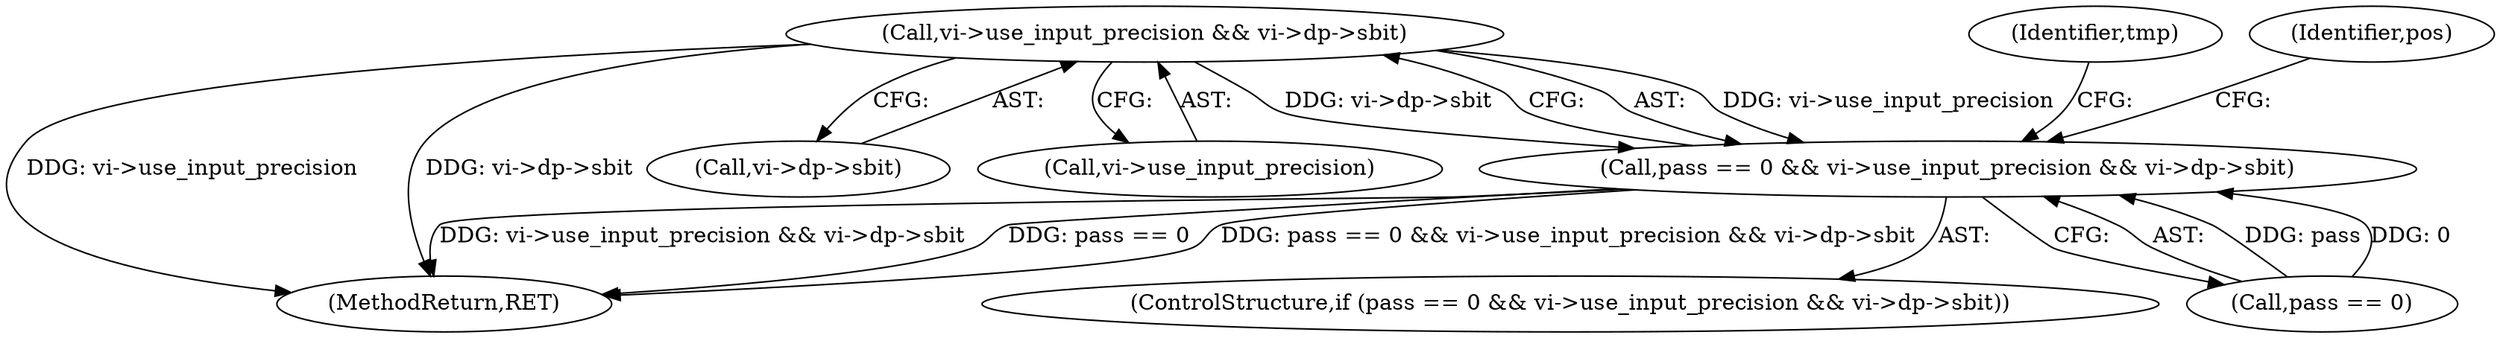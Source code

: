 digraph "0_Android_9d4853418ab2f754c2b63e091c29c5529b8b86ca_43@pointer" {
"1000687" [label="(Call,vi->use_input_precision && vi->dp->sbit)"];
"1000683" [label="(Call,pass == 0 && vi->use_input_precision && vi->dp->sbit)"];
"1001593" [label="(MethodReturn,RET)"];
"1000687" [label="(Call,vi->use_input_precision && vi->dp->sbit)"];
"1000683" [label="(Call,pass == 0 && vi->use_input_precision && vi->dp->sbit)"];
"1000682" [label="(ControlStructure,if (pass == 0 && vi->use_input_precision && vi->dp->sbit))"];
"1000699" [label="(Identifier,tmp)"];
"1000999" [label="(Identifier,pos)"];
"1000684" [label="(Call,pass == 0)"];
"1000691" [label="(Call,vi->dp->sbit)"];
"1000688" [label="(Call,vi->use_input_precision)"];
"1000687" -> "1000683"  [label="AST: "];
"1000687" -> "1000688"  [label="CFG: "];
"1000687" -> "1000691"  [label="CFG: "];
"1000688" -> "1000687"  [label="AST: "];
"1000691" -> "1000687"  [label="AST: "];
"1000683" -> "1000687"  [label="CFG: "];
"1000687" -> "1001593"  [label="DDG: vi->use_input_precision"];
"1000687" -> "1001593"  [label="DDG: vi->dp->sbit"];
"1000687" -> "1000683"  [label="DDG: vi->use_input_precision"];
"1000687" -> "1000683"  [label="DDG: vi->dp->sbit"];
"1000683" -> "1000682"  [label="AST: "];
"1000683" -> "1000684"  [label="CFG: "];
"1000684" -> "1000683"  [label="AST: "];
"1000699" -> "1000683"  [label="CFG: "];
"1000999" -> "1000683"  [label="CFG: "];
"1000683" -> "1001593"  [label="DDG: pass == 0"];
"1000683" -> "1001593"  [label="DDG: pass == 0 && vi->use_input_precision && vi->dp->sbit"];
"1000683" -> "1001593"  [label="DDG: vi->use_input_precision && vi->dp->sbit"];
"1000684" -> "1000683"  [label="DDG: pass"];
"1000684" -> "1000683"  [label="DDG: 0"];
}
